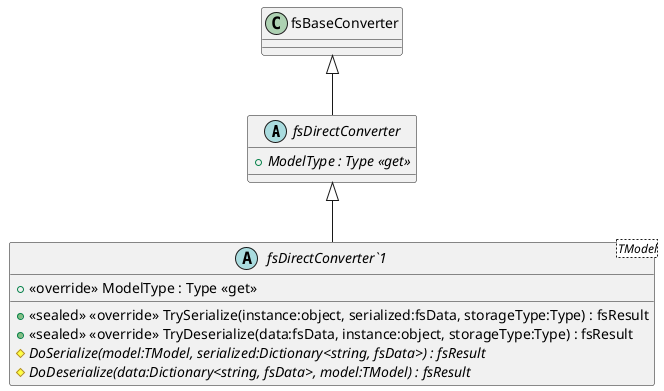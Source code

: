 @startuml
abstract class fsDirectConverter {
    + {abstract} ModelType : Type <<get>>
}
abstract class "fsDirectConverter`1"<TModel> {
    + <<override>> ModelType : Type <<get>>
    + <<sealed>> <<override>> TrySerialize(instance:object, serialized:fsData, storageType:Type) : fsResult
    + <<sealed>> <<override>> TryDeserialize(data:fsData, instance:object, storageType:Type) : fsResult
    # {abstract} DoSerialize(model:TModel, serialized:Dictionary<string, fsData>) : fsResult
    # {abstract} DoDeserialize(data:Dictionary<string, fsData>, model:TModel) : fsResult
}
fsBaseConverter <|-- fsDirectConverter
fsDirectConverter <|-- "fsDirectConverter`1"
@enduml
